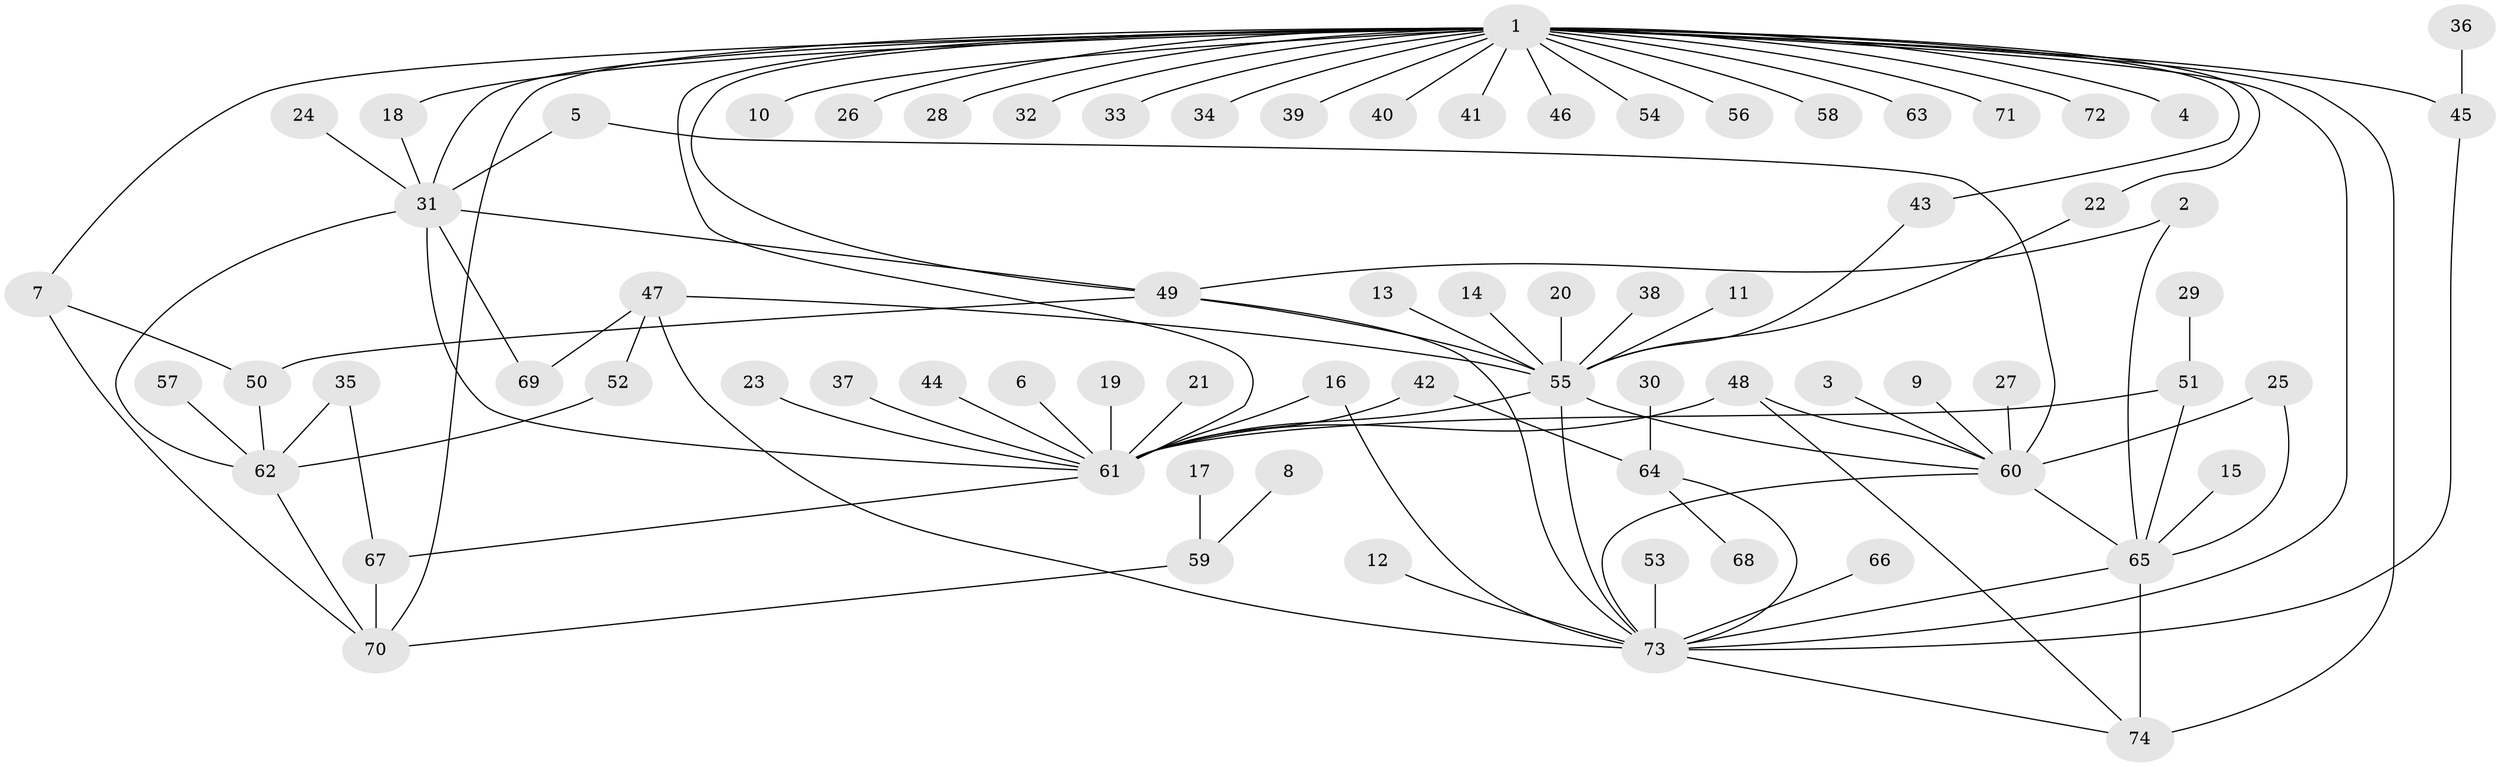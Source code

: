 // original degree distribution, {8: 0.013986013986013986, 25: 0.006993006993006993, 5: 0.055944055944055944, 15: 0.006993006993006993, 11: 0.013986013986013986, 3: 0.08391608391608392, 1: 0.5454545454545454, 4: 0.07692307692307693, 2: 0.18181818181818182, 14: 0.006993006993006993, 10: 0.006993006993006993}
// Generated by graph-tools (version 1.1) at 2025/26/03/09/25 03:26:00]
// undirected, 74 vertices, 103 edges
graph export_dot {
graph [start="1"]
  node [color=gray90,style=filled];
  1;
  2;
  3;
  4;
  5;
  6;
  7;
  8;
  9;
  10;
  11;
  12;
  13;
  14;
  15;
  16;
  17;
  18;
  19;
  20;
  21;
  22;
  23;
  24;
  25;
  26;
  27;
  28;
  29;
  30;
  31;
  32;
  33;
  34;
  35;
  36;
  37;
  38;
  39;
  40;
  41;
  42;
  43;
  44;
  45;
  46;
  47;
  48;
  49;
  50;
  51;
  52;
  53;
  54;
  55;
  56;
  57;
  58;
  59;
  60;
  61;
  62;
  63;
  64;
  65;
  66;
  67;
  68;
  69;
  70;
  71;
  72;
  73;
  74;
  1 -- 4 [weight=1.0];
  1 -- 7 [weight=1.0];
  1 -- 10 [weight=1.0];
  1 -- 18 [weight=1.0];
  1 -- 22 [weight=1.0];
  1 -- 26 [weight=1.0];
  1 -- 28 [weight=1.0];
  1 -- 31 [weight=1.0];
  1 -- 32 [weight=1.0];
  1 -- 33 [weight=1.0];
  1 -- 34 [weight=1.0];
  1 -- 39 [weight=1.0];
  1 -- 40 [weight=1.0];
  1 -- 41 [weight=1.0];
  1 -- 43 [weight=1.0];
  1 -- 45 [weight=2.0];
  1 -- 46 [weight=1.0];
  1 -- 49 [weight=1.0];
  1 -- 54 [weight=1.0];
  1 -- 56 [weight=1.0];
  1 -- 58 [weight=1.0];
  1 -- 61 [weight=1.0];
  1 -- 63 [weight=1.0];
  1 -- 70 [weight=1.0];
  1 -- 71 [weight=1.0];
  1 -- 72 [weight=1.0];
  1 -- 73 [weight=1.0];
  1 -- 74 [weight=2.0];
  2 -- 49 [weight=1.0];
  2 -- 65 [weight=1.0];
  3 -- 60 [weight=1.0];
  5 -- 31 [weight=1.0];
  5 -- 60 [weight=1.0];
  6 -- 61 [weight=1.0];
  7 -- 50 [weight=1.0];
  7 -- 70 [weight=1.0];
  8 -- 59 [weight=1.0];
  9 -- 60 [weight=1.0];
  11 -- 55 [weight=1.0];
  12 -- 73 [weight=1.0];
  13 -- 55 [weight=1.0];
  14 -- 55 [weight=1.0];
  15 -- 65 [weight=1.0];
  16 -- 61 [weight=1.0];
  16 -- 73 [weight=1.0];
  17 -- 59 [weight=1.0];
  18 -- 31 [weight=1.0];
  19 -- 61 [weight=1.0];
  20 -- 55 [weight=1.0];
  21 -- 61 [weight=1.0];
  22 -- 55 [weight=1.0];
  23 -- 61 [weight=1.0];
  24 -- 31 [weight=1.0];
  25 -- 60 [weight=1.0];
  25 -- 65 [weight=1.0];
  27 -- 60 [weight=1.0];
  29 -- 51 [weight=1.0];
  30 -- 64 [weight=1.0];
  31 -- 49 [weight=1.0];
  31 -- 61 [weight=1.0];
  31 -- 62 [weight=1.0];
  31 -- 69 [weight=1.0];
  35 -- 62 [weight=1.0];
  35 -- 67 [weight=1.0];
  36 -- 45 [weight=1.0];
  37 -- 61 [weight=1.0];
  38 -- 55 [weight=1.0];
  42 -- 61 [weight=1.0];
  42 -- 64 [weight=2.0];
  43 -- 55 [weight=1.0];
  44 -- 61 [weight=1.0];
  45 -- 73 [weight=1.0];
  47 -- 52 [weight=1.0];
  47 -- 55 [weight=1.0];
  47 -- 69 [weight=1.0];
  47 -- 73 [weight=1.0];
  48 -- 60 [weight=1.0];
  48 -- 61 [weight=1.0];
  48 -- 74 [weight=1.0];
  49 -- 50 [weight=1.0];
  49 -- 55 [weight=1.0];
  49 -- 73 [weight=1.0];
  50 -- 62 [weight=1.0];
  51 -- 61 [weight=1.0];
  51 -- 65 [weight=1.0];
  52 -- 62 [weight=1.0];
  53 -- 73 [weight=1.0];
  55 -- 60 [weight=1.0];
  55 -- 61 [weight=1.0];
  55 -- 73 [weight=1.0];
  57 -- 62 [weight=1.0];
  59 -- 70 [weight=1.0];
  60 -- 65 [weight=1.0];
  60 -- 73 [weight=1.0];
  61 -- 67 [weight=1.0];
  62 -- 70 [weight=1.0];
  64 -- 68 [weight=1.0];
  64 -- 73 [weight=1.0];
  65 -- 73 [weight=1.0];
  65 -- 74 [weight=1.0];
  66 -- 73 [weight=1.0];
  67 -- 70 [weight=1.0];
  73 -- 74 [weight=1.0];
}
